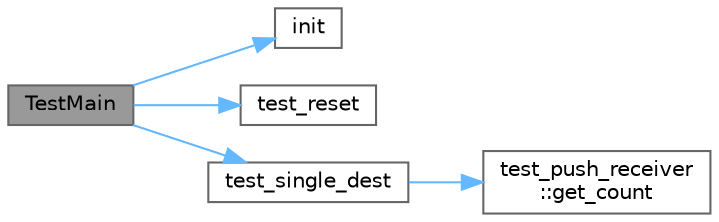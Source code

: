 digraph "TestMain"
{
 // LATEX_PDF_SIZE
  bgcolor="transparent";
  edge [fontname=Helvetica,fontsize=10,labelfontname=Helvetica,labelfontsize=10];
  node [fontname=Helvetica,fontsize=10,shape=box,height=0.2,width=0.4];
  rankdir="LR";
  Node1 [id="Node000001",label="TestMain",height=0.2,width=0.4,color="gray40", fillcolor="grey60", style="filled", fontcolor="black",tooltip="Entry point to a TBB unit test application"];
  Node1 -> Node2 [id="edge1_Node000001_Node000002",color="steelblue1",style="solid",tooltip=" "];
  Node2 [id="Node000002",label="init",height=0.2,width=0.4,color="grey40", fillcolor="white", style="filled",URL="$boing_8c.html#a2858154e2009b0e6e616f313177762bc",tooltip=" "];
  Node1 -> Node3 [id="edge2_Node000001_Node000003",color="steelblue1",style="solid",tooltip=" "];
  Node3 [id="Node000003",label="test_reset",height=0.2,width=0.4,color="grey40", fillcolor="white", style="filled",URL="$test__input__node_8cpp.html#ab89fbb465413f5edb0ed7a5250df74e5",tooltip=" "];
  Node1 -> Node4 [id="edge3_Node000001_Node000004",color="steelblue1",style="solid",tooltip=" "];
  Node4 [id="Node000004",label="test_single_dest",height=0.2,width=0.4,color="grey40", fillcolor="white", style="filled",URL="$test__input__node_8cpp.html#adb727b32f1e3aca07a9f0f0a74919e09",tooltip=" "];
  Node4 -> Node5 [id="edge4_Node000004_Node000005",color="steelblue1",style="solid",tooltip=" "];
  Node5 [id="Node000005",label="test_push_receiver\l::get_count",height=0.2,width=0.4,color="grey40", fillcolor="white", style="filled",URL="$classtest__push__receiver.html#a34362d6efd1fe6674ecbd15fd2454309",tooltip=" "];
}
